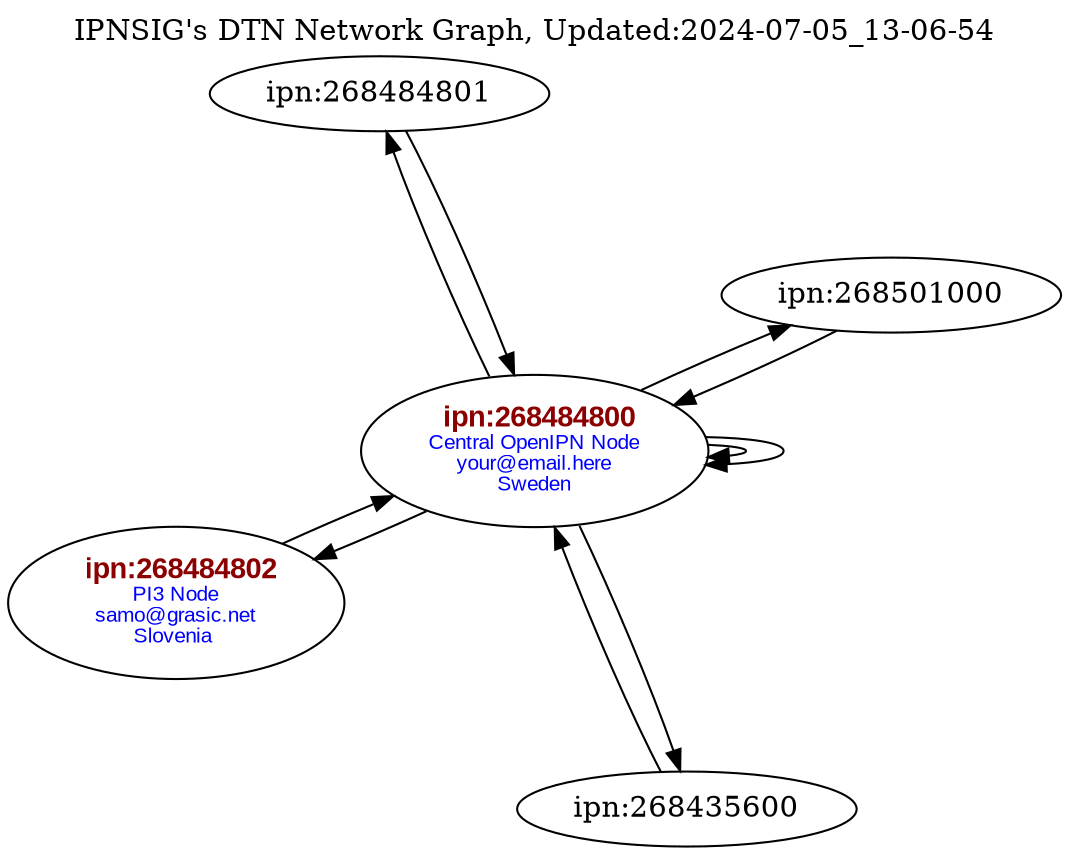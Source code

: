 digraph G { layout=neato; overlap=false;
"ipn:268484802" [label=< <FONT POINT-SIZE="14" FACE="Arial" COLOR="darkred"><B>ipn:268484802</B></FONT><BR/><FONT POINT-SIZE="10" FACE="Arial" COLOR="blue">PI3 Node<br/>samo&#64;grasic&#46;net<br/>Slovenia </FONT>>];
"ipn:268484800" [label=< <FONT POINT-SIZE="14" FACE="Arial" COLOR="darkred"><B>ipn:268484800</B></FONT><BR/><FONT POINT-SIZE="10" FACE="Arial" COLOR="blue">Central OpenIPN Node<br/>your&#64;email&#46;here<br/>Sweden</FONT>>];
"ipn:268435600" -> "ipn:268484800"
"ipn:268484800" -> "ipn:268435600"
"ipn:268484800" -> "ipn:268484800"
"ipn:268484800" -> "ipn:268484800"
"ipn:268484800" -> "ipn:268484801"
"ipn:268484800" -> "ipn:268484802"
"ipn:268484800" -> "ipn:268501000"
"ipn:268484801" -> "ipn:268484800"
"ipn:268484802" -> "ipn:268484800"
"ipn:268501000" -> "ipn:268484800"
labelloc="t"; label="IPNSIG's DTN Network Graph, Updated:2024-07-05_13-06-54"}
